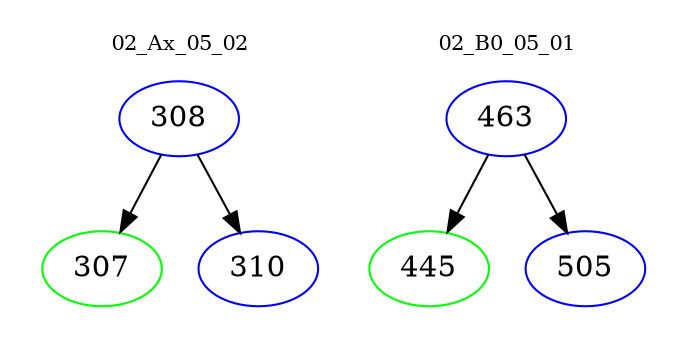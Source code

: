 digraph{
subgraph cluster_0 {
color = white
label = "02_Ax_05_02";
fontsize=10;
T0_308 [label="308", color="blue"]
T0_308 -> T0_307 [color="black"]
T0_307 [label="307", color="green"]
T0_308 -> T0_310 [color="black"]
T0_310 [label="310", color="blue"]
}
subgraph cluster_1 {
color = white
label = "02_B0_05_01";
fontsize=10;
T1_463 [label="463", color="blue"]
T1_463 -> T1_445 [color="black"]
T1_445 [label="445", color="green"]
T1_463 -> T1_505 [color="black"]
T1_505 [label="505", color="blue"]
}
}
